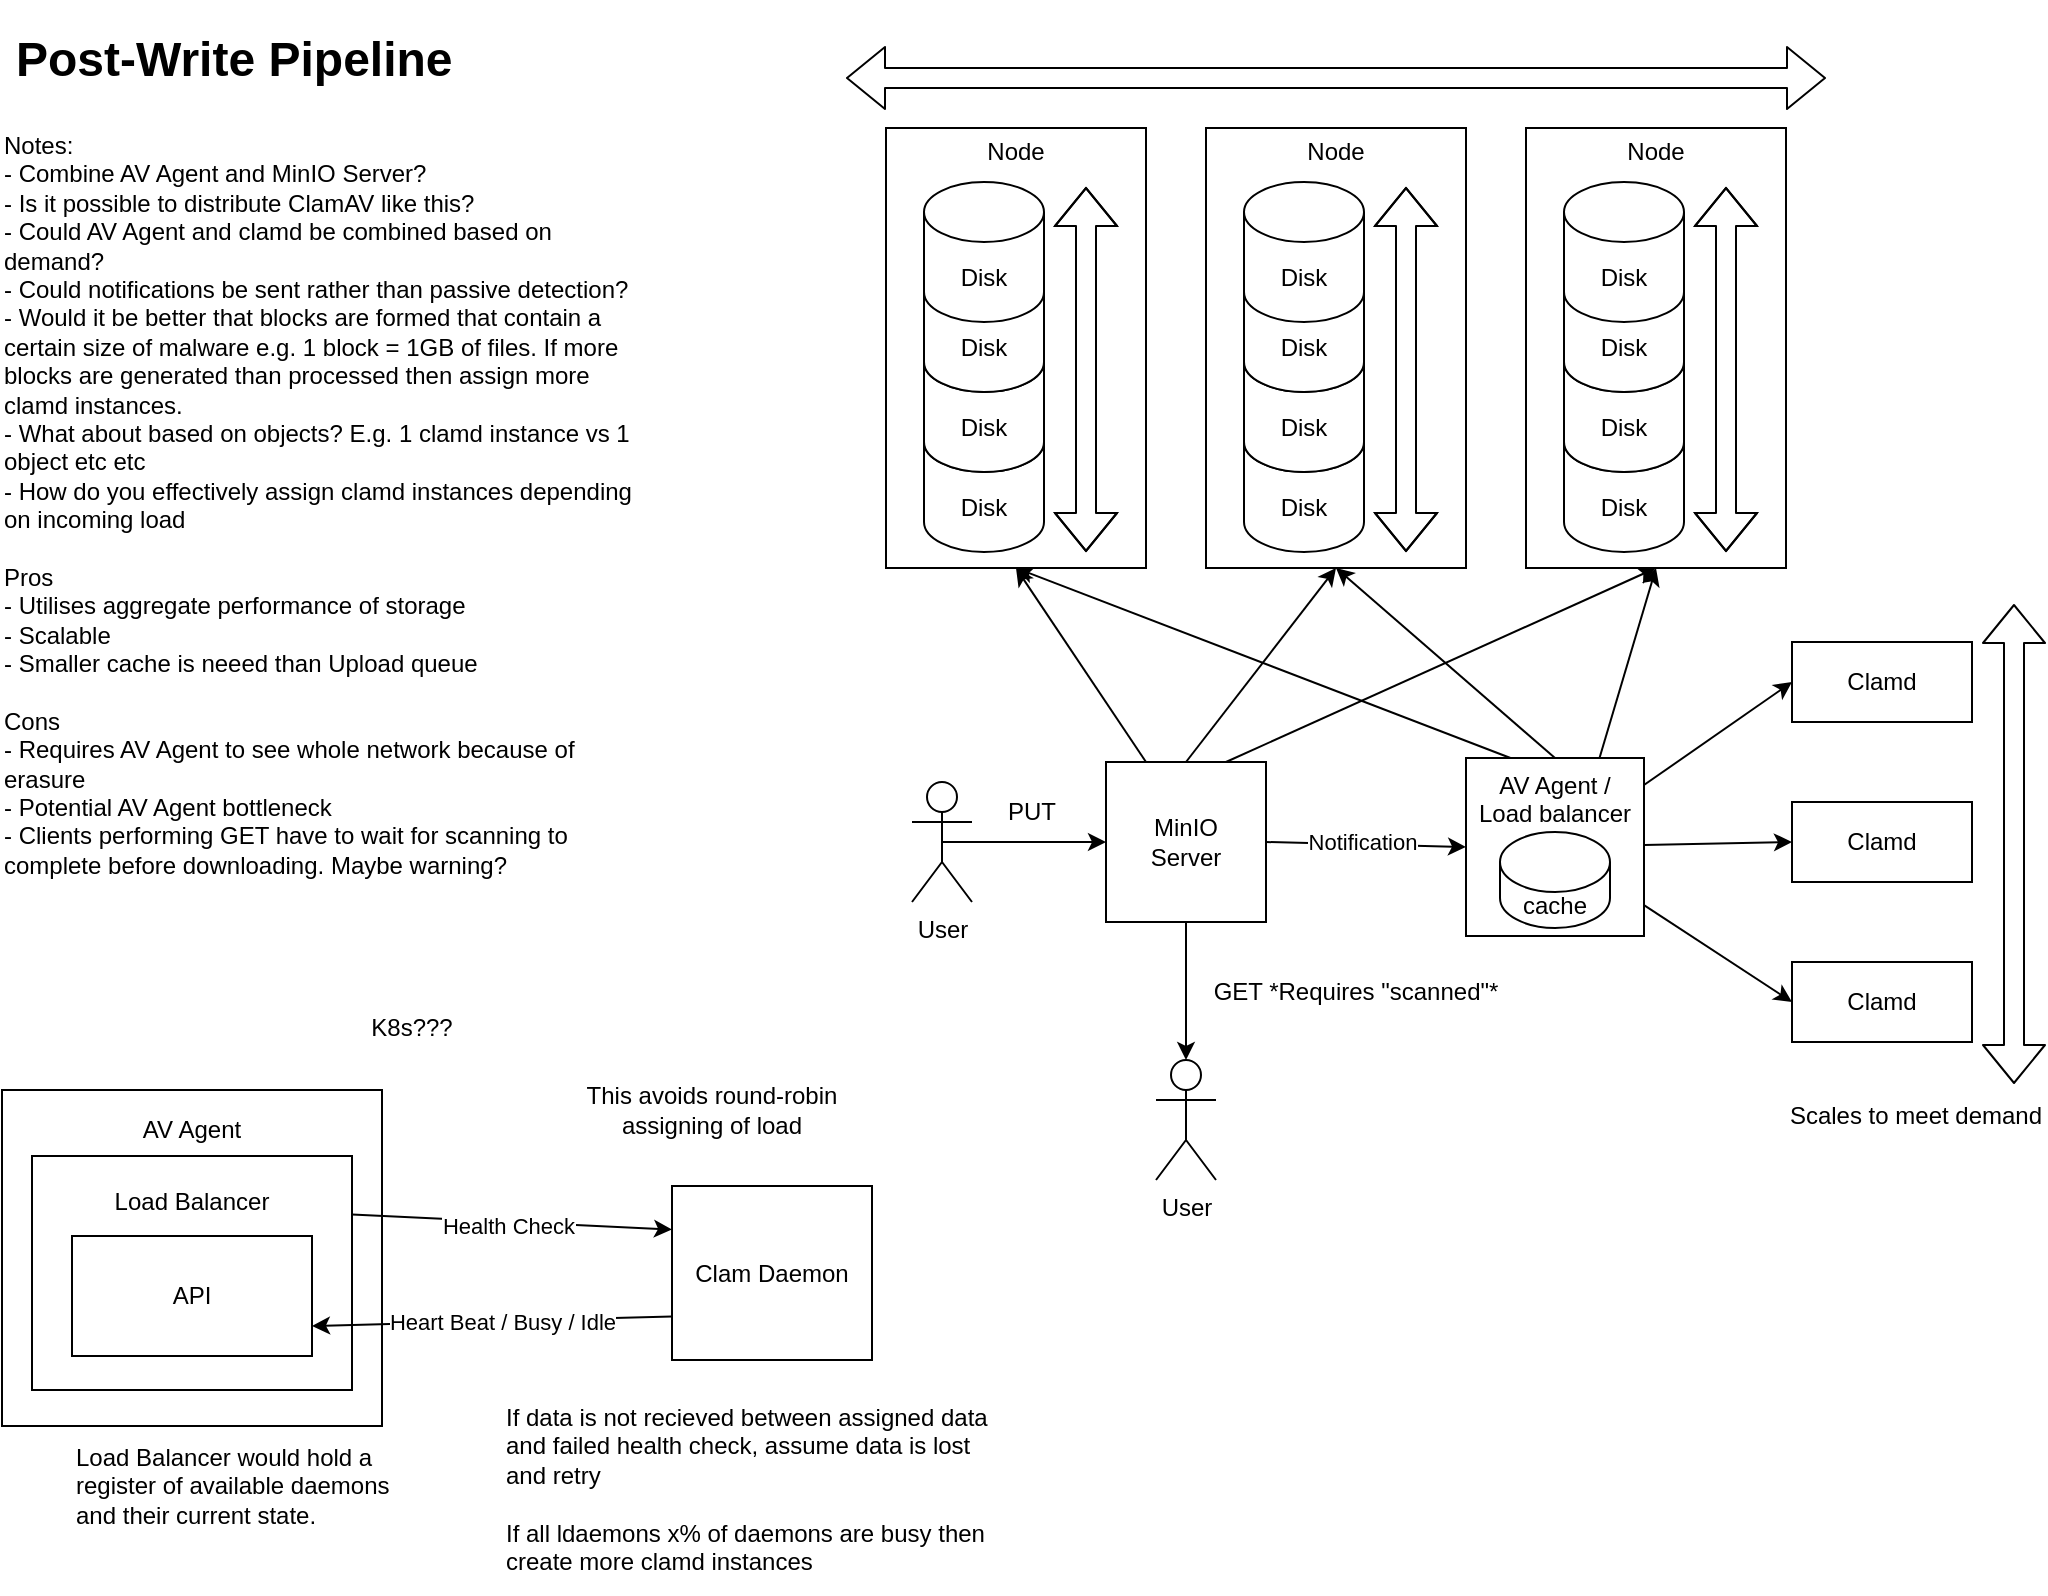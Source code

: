 <mxfile>
    <diagram id="RjvlNJKI8OJhxJ1KyoJ_" name="1. Post-Write">
        <mxGraphModel dx="1570" dy="903" grid="1" gridSize="10" guides="1" tooltips="1" connect="1" arrows="1" fold="1" page="1" pageScale="1" pageWidth="1169" pageHeight="827" math="0" shadow="0">
            <root>
                <mxCell id="0"/>
                <mxCell id="1" parent="0"/>
                <mxCell id="149" value="AV Agent&lt;br&gt;&lt;br&gt;&lt;br&gt;&lt;br&gt;&lt;br&gt;&lt;br&gt;&lt;br&gt;&lt;br&gt;&lt;br&gt;&lt;br&gt;" style="rounded=0;whiteSpace=wrap;html=1;" vertex="1" parent="1">
                    <mxGeometry x="33" y="546" width="190" height="168" as="geometry"/>
                </mxCell>
                <mxCell id="7" style="edgeStyle=none;html=1;entryX=0;entryY=0.5;entryDx=0;entryDy=0;" parent="1" source="2" target="4" edge="1">
                    <mxGeometry relative="1" as="geometry"/>
                </mxCell>
                <mxCell id="8" style="edgeStyle=none;html=1;entryX=0;entryY=0.5;entryDx=0;entryDy=0;" parent="1" source="2" target="5" edge="1">
                    <mxGeometry relative="1" as="geometry"/>
                </mxCell>
                <mxCell id="9" style="edgeStyle=none;html=1;entryX=0;entryY=0.5;entryDx=0;entryDy=0;" parent="1" source="2" target="6" edge="1">
                    <mxGeometry relative="1" as="geometry"/>
                </mxCell>
                <mxCell id="69" style="edgeStyle=none;html=1;exitX=0.5;exitY=0;exitDx=0;exitDy=0;entryX=0.5;entryY=1;entryDx=0;entryDy=0;" parent="1" source="2" target="50" edge="1">
                    <mxGeometry relative="1" as="geometry">
                        <mxPoint x="695" y="282" as="targetPoint"/>
                    </mxGeometry>
                </mxCell>
                <mxCell id="70" style="edgeStyle=none;html=1;exitX=0.25;exitY=0;exitDx=0;exitDy=0;entryX=0.5;entryY=1;entryDx=0;entryDy=0;" parent="1" source="2" target="45" edge="1">
                    <mxGeometry relative="1" as="geometry"/>
                </mxCell>
                <mxCell id="71" style="edgeStyle=none;html=1;exitX=0.75;exitY=0;exitDx=0;exitDy=0;entryX=0.5;entryY=1;entryDx=0;entryDy=0;" parent="1" source="2" target="61" edge="1">
                    <mxGeometry relative="1" as="geometry"/>
                </mxCell>
                <mxCell id="2" value="AV Agent / &lt;br&gt;Load balancer" style="whiteSpace=wrap;html=1;aspect=fixed;verticalAlign=top;" parent="1" vertex="1">
                    <mxGeometry x="765" y="380" width="89" height="89" as="geometry"/>
                </mxCell>
                <mxCell id="4" value="Clamd" style="rounded=0;whiteSpace=wrap;html=1;" parent="1" vertex="1">
                    <mxGeometry x="928" y="322" width="90" height="40" as="geometry"/>
                </mxCell>
                <mxCell id="5" value="Clamd" style="rounded=0;whiteSpace=wrap;html=1;" parent="1" vertex="1">
                    <mxGeometry x="928" y="402" width="90" height="40" as="geometry"/>
                </mxCell>
                <mxCell id="6" value="Clamd" style="rounded=0;whiteSpace=wrap;html=1;" parent="1" vertex="1">
                    <mxGeometry x="928" y="482" width="90" height="40" as="geometry"/>
                </mxCell>
                <mxCell id="10" value="" style="shape=flexArrow;endArrow=classic;startArrow=classic;html=1;" parent="1" edge="1">
                    <mxGeometry width="100" height="100" relative="1" as="geometry">
                        <mxPoint x="1039" y="543" as="sourcePoint"/>
                        <mxPoint x="1039" y="303" as="targetPoint"/>
                    </mxGeometry>
                </mxCell>
                <mxCell id="72" style="edgeStyle=none;html=1;exitX=0.5;exitY=0;exitDx=0;exitDy=0;entryX=0.5;entryY=1;entryDx=0;entryDy=0;" parent="1" source="15" target="50" edge="1">
                    <mxGeometry relative="1" as="geometry"/>
                </mxCell>
                <mxCell id="73" style="edgeStyle=none;html=1;exitX=0.75;exitY=0;exitDx=0;exitDy=0;entryX=0.5;entryY=1;entryDx=0;entryDy=0;" parent="1" source="15" target="61" edge="1">
                    <mxGeometry relative="1" as="geometry"/>
                </mxCell>
                <mxCell id="74" style="edgeStyle=none;html=1;exitX=0.25;exitY=0;exitDx=0;exitDy=0;entryX=0.5;entryY=1;entryDx=0;entryDy=0;" parent="1" source="15" target="45" edge="1">
                    <mxGeometry relative="1" as="geometry"/>
                </mxCell>
                <mxCell id="83" style="edgeStyle=none;html=1;exitX=0.5;exitY=1;exitDx=0;exitDy=0;" parent="1" source="15" edge="1">
                    <mxGeometry relative="1" as="geometry">
                        <mxPoint x="625" y="531" as="targetPoint"/>
                    </mxGeometry>
                </mxCell>
                <mxCell id="HQq63vd95KTNZ5jUhPr6-153" style="edgeStyle=none;html=1;exitX=1;exitY=0.5;exitDx=0;exitDy=0;entryX=0;entryY=0.5;entryDx=0;entryDy=0;" edge="1" parent="1" source="15" target="2">
                    <mxGeometry relative="1" as="geometry">
                        <mxPoint x="760" y="422" as="targetPoint"/>
                    </mxGeometry>
                </mxCell>
                <mxCell id="HQq63vd95KTNZ5jUhPr6-154" value="Notification" style="edgeLabel;html=1;align=center;verticalAlign=middle;resizable=0;points=[];" vertex="1" connectable="0" parent="HQq63vd95KTNZ5jUhPr6-153">
                    <mxGeometry x="-0.037" y="1" relative="1" as="geometry">
                        <mxPoint as="offset"/>
                    </mxGeometry>
                </mxCell>
                <mxCell id="15" value="MinIO&lt;br&gt;Server" style="whiteSpace=wrap;html=1;aspect=fixed;" parent="1" vertex="1">
                    <mxGeometry x="585" y="382" width="80" height="80" as="geometry"/>
                </mxCell>
                <mxCell id="22" style="edgeStyle=none;html=1;entryX=0;entryY=0.5;entryDx=0;entryDy=0;exitX=0.5;exitY=0.5;exitDx=0;exitDy=0;exitPerimeter=0;" parent="1" source="18" target="15" edge="1">
                    <mxGeometry relative="1" as="geometry">
                        <mxPoint x="535" y="422" as="sourcePoint"/>
                    </mxGeometry>
                </mxCell>
                <mxCell id="18" value="User&lt;br&gt;" style="shape=umlActor;verticalLabelPosition=bottom;verticalAlign=top;html=1;outlineConnect=0;" parent="1" vertex="1">
                    <mxGeometry x="488" y="392" width="30" height="60" as="geometry"/>
                </mxCell>
                <mxCell id="48" value="" style="group" parent="1" vertex="1" connectable="0">
                    <mxGeometry x="475" y="62" width="130" height="223" as="geometry"/>
                </mxCell>
                <mxCell id="45" value="" style="rounded=0;whiteSpace=wrap;html=1;" parent="48" vertex="1">
                    <mxGeometry y="3" width="130" height="220" as="geometry"/>
                </mxCell>
                <mxCell id="11" value="Disk" style="shape=cylinder3;whiteSpace=wrap;html=1;boundedLbl=1;backgroundOutline=1;size=15;" parent="48" vertex="1">
                    <mxGeometry x="19" y="145" width="60" height="70" as="geometry"/>
                </mxCell>
                <mxCell id="26" value="Disk" style="shape=cylinder3;whiteSpace=wrap;html=1;boundedLbl=1;backgroundOutline=1;size=15;" parent="48" vertex="1">
                    <mxGeometry x="19" y="105" width="60" height="70" as="geometry"/>
                </mxCell>
                <mxCell id="41" value="Disk" style="shape=cylinder3;whiteSpace=wrap;html=1;boundedLbl=1;backgroundOutline=1;size=15;" parent="48" vertex="1">
                    <mxGeometry x="19" y="65" width="60" height="70" as="geometry"/>
                </mxCell>
                <mxCell id="42" value="" style="shape=flexArrow;endArrow=classic;startArrow=classic;html=1;" parent="48" edge="1">
                    <mxGeometry width="100" height="100" relative="1" as="geometry">
                        <mxPoint x="100" y="215" as="sourcePoint"/>
                        <mxPoint x="100" y="32.5" as="targetPoint"/>
                        <Array as="points">
                            <mxPoint x="100" y="145"/>
                        </Array>
                    </mxGeometry>
                </mxCell>
                <mxCell id="43" value="Disk" style="shape=cylinder3;whiteSpace=wrap;html=1;boundedLbl=1;backgroundOutline=1;size=15;" parent="48" vertex="1">
                    <mxGeometry x="19" y="30" width="60" height="70" as="geometry"/>
                </mxCell>
                <mxCell id="46" value="Node" style="text;html=1;strokeColor=none;fillColor=none;align=center;verticalAlign=middle;whiteSpace=wrap;rounded=0;" parent="48" vertex="1">
                    <mxGeometry x="35" width="60" height="30" as="geometry"/>
                </mxCell>
                <mxCell id="49" value="" style="group" parent="1" vertex="1" connectable="0">
                    <mxGeometry x="635" y="62" width="130" height="223" as="geometry"/>
                </mxCell>
                <mxCell id="50" value="" style="rounded=0;whiteSpace=wrap;html=1;" parent="49" vertex="1">
                    <mxGeometry y="3" width="130" height="220" as="geometry"/>
                </mxCell>
                <mxCell id="51" value="Disk" style="shape=cylinder3;whiteSpace=wrap;html=1;boundedLbl=1;backgroundOutline=1;size=15;" parent="49" vertex="1">
                    <mxGeometry x="19" y="145" width="60" height="70" as="geometry"/>
                </mxCell>
                <mxCell id="52" value="Disk" style="shape=cylinder3;whiteSpace=wrap;html=1;boundedLbl=1;backgroundOutline=1;size=15;" parent="49" vertex="1">
                    <mxGeometry x="19" y="105" width="60" height="70" as="geometry"/>
                </mxCell>
                <mxCell id="53" value="Disk" style="shape=cylinder3;whiteSpace=wrap;html=1;boundedLbl=1;backgroundOutline=1;size=15;" parent="49" vertex="1">
                    <mxGeometry x="19" y="65" width="60" height="70" as="geometry"/>
                </mxCell>
                <mxCell id="54" value="" style="shape=flexArrow;endArrow=classic;startArrow=classic;html=1;" parent="49" edge="1">
                    <mxGeometry width="100" height="100" relative="1" as="geometry">
                        <mxPoint x="100" y="215" as="sourcePoint"/>
                        <mxPoint x="100" y="32.5" as="targetPoint"/>
                        <Array as="points">
                            <mxPoint x="100" y="145"/>
                        </Array>
                    </mxGeometry>
                </mxCell>
                <mxCell id="55" value="Disk" style="shape=cylinder3;whiteSpace=wrap;html=1;boundedLbl=1;backgroundOutline=1;size=15;" parent="49" vertex="1">
                    <mxGeometry x="19" y="30" width="60" height="70" as="geometry"/>
                </mxCell>
                <mxCell id="56" value="Node" style="text;html=1;strokeColor=none;fillColor=none;align=center;verticalAlign=middle;whiteSpace=wrap;rounded=0;" parent="49" vertex="1">
                    <mxGeometry x="35" width="60" height="30" as="geometry"/>
                </mxCell>
                <mxCell id="60" value="" style="group" parent="1" vertex="1" connectable="0">
                    <mxGeometry x="795" y="62" width="130" height="223" as="geometry"/>
                </mxCell>
                <mxCell id="61" value="" style="rounded=0;whiteSpace=wrap;html=1;" parent="60" vertex="1">
                    <mxGeometry y="3" width="130" height="220" as="geometry"/>
                </mxCell>
                <mxCell id="62" value="Disk" style="shape=cylinder3;whiteSpace=wrap;html=1;boundedLbl=1;backgroundOutline=1;size=15;" parent="60" vertex="1">
                    <mxGeometry x="19" y="145" width="60" height="70" as="geometry"/>
                </mxCell>
                <mxCell id="63" value="Disk" style="shape=cylinder3;whiteSpace=wrap;html=1;boundedLbl=1;backgroundOutline=1;size=15;" parent="60" vertex="1">
                    <mxGeometry x="19" y="105" width="60" height="70" as="geometry"/>
                </mxCell>
                <mxCell id="64" value="Disk" style="shape=cylinder3;whiteSpace=wrap;html=1;boundedLbl=1;backgroundOutline=1;size=15;" parent="60" vertex="1">
                    <mxGeometry x="19" y="65" width="60" height="70" as="geometry"/>
                </mxCell>
                <mxCell id="65" value="" style="shape=flexArrow;endArrow=classic;startArrow=classic;html=1;" parent="60" edge="1">
                    <mxGeometry width="100" height="100" relative="1" as="geometry">
                        <mxPoint x="100" y="215" as="sourcePoint"/>
                        <mxPoint x="100" y="32.5" as="targetPoint"/>
                        <Array as="points">
                            <mxPoint x="100" y="145"/>
                        </Array>
                    </mxGeometry>
                </mxCell>
                <mxCell id="66" value="Disk" style="shape=cylinder3;whiteSpace=wrap;html=1;boundedLbl=1;backgroundOutline=1;size=15;" parent="60" vertex="1">
                    <mxGeometry x="19" y="30" width="60" height="70" as="geometry"/>
                </mxCell>
                <mxCell id="67" value="Node" style="text;html=1;strokeColor=none;fillColor=none;align=center;verticalAlign=middle;whiteSpace=wrap;rounded=0;" parent="60" vertex="1">
                    <mxGeometry x="35" width="60" height="30" as="geometry"/>
                </mxCell>
                <mxCell id="76" value="&lt;div style=&quot;text-align: left;&quot;&gt;&lt;span style=&quot;background-color: initial;&quot;&gt;Notes:&lt;/span&gt;&lt;/div&gt;&lt;div style=&quot;text-align: left;&quot;&gt;&lt;span style=&quot;background-color: initial;&quot;&gt;- Combine AV Agent and MinIO Server?&lt;/span&gt;&lt;/div&gt;&lt;div style=&quot;text-align: left;&quot;&gt;&lt;span style=&quot;background-color: initial;&quot;&gt;- Is it possible to distribute ClamAV like this?&lt;/span&gt;&lt;/div&gt;&lt;div style=&quot;text-align: left;&quot;&gt;&lt;span style=&quot;background-color: initial;&quot;&gt;- Could AV Agent and clamd be combined based on demand?&lt;/span&gt;&lt;/div&gt;&lt;div style=&quot;text-align: left;&quot;&gt;&lt;span style=&quot;background-color: initial;&quot;&gt;- Could notifications be sent rather than passive detection?&lt;/span&gt;&lt;/div&gt;&lt;div style=&quot;text-align: left;&quot;&gt;&lt;span style=&quot;background-color: initial;&quot;&gt;- Would it be better that blocks are formed that contain a certain size of malware e.g. 1 block = 1GB of files. If more blocks are generated than processed then assign more clamd instances.&lt;/span&gt;&lt;/div&gt;&lt;div style=&quot;text-align: left;&quot;&gt;&lt;span style=&quot;background-color: initial;&quot;&gt;- What about based on objects? E.g. 1 clamd instance vs 1 object etc etc&lt;/span&gt;&lt;/div&gt;&lt;div style=&quot;text-align: left;&quot;&gt;&lt;span style=&quot;background-color: initial;&quot;&gt;- How do you effectively assign clamd instances depending on incoming load&lt;/span&gt;&lt;/div&gt;&lt;div style=&quot;text-align: left;&quot;&gt;&lt;span style=&quot;background-color: initial;&quot;&gt;&lt;br&gt;&lt;/span&gt;&lt;/div&gt;&lt;div style=&quot;text-align: left;&quot;&gt;&lt;span style=&quot;background-color: initial;&quot;&gt;Pros&lt;/span&gt;&lt;/div&gt;&lt;div style=&quot;text-align: left;&quot;&gt;&lt;span style=&quot;background-color: initial;&quot;&gt;- Utilises aggregate performance of storage&lt;/span&gt;&lt;/div&gt;&lt;div style=&quot;text-align: left;&quot;&gt;&lt;span style=&quot;background-color: initial;&quot;&gt;- Scalable&lt;/span&gt;&lt;/div&gt;&lt;div style=&quot;text-align: left;&quot;&gt;&lt;span style=&quot;background-color: initial;&quot;&gt;- Smaller cache is neeed than Upload queue&amp;nbsp;&lt;/span&gt;&lt;/div&gt;&lt;div style=&quot;text-align: left;&quot;&gt;&lt;span style=&quot;background-color: initial;&quot;&gt;&lt;br&gt;&lt;/span&gt;&lt;/div&gt;&lt;div style=&quot;text-align: left;&quot;&gt;&lt;span style=&quot;background-color: initial;&quot;&gt;Cons&lt;/span&gt;&lt;/div&gt;&lt;div style=&quot;text-align: left;&quot;&gt;&lt;span style=&quot;background-color: initial;&quot;&gt;- Requires AV Agent to see whole network because of erasure&lt;/span&gt;&lt;/div&gt;&lt;div style=&quot;text-align: left;&quot;&gt;&lt;span style=&quot;background-color: initial;&quot;&gt;- Potential AV Agent bottleneck&lt;/span&gt;&lt;/div&gt;&lt;div style=&quot;text-align: left;&quot;&gt;&lt;span style=&quot;background-color: initial;&quot;&gt;- Clients performing GET have to wait for scanning to complete before downloading. Maybe warning?&lt;/span&gt;&lt;/div&gt;&lt;div style=&quot;text-align: left;&quot;&gt;&lt;span style=&quot;background-color: initial;&quot;&gt;&lt;br&gt;&lt;/span&gt;&lt;/div&gt;&lt;div style=&quot;text-align: left;&quot;&gt;&lt;span style=&quot;background-color: initial;&quot;&gt;&lt;br&gt;&lt;/span&gt;&lt;/div&gt;" style="text;html=1;strokeColor=none;fillColor=none;align=center;verticalAlign=top;whiteSpace=wrap;rounded=0;" parent="1" vertex="1">
                    <mxGeometry x="33" y="60" width="327" height="420" as="geometry"/>
                </mxCell>
                <mxCell id="77" value="" style="shape=flexArrow;endArrow=classic;startArrow=classic;html=1;" parent="1" edge="1">
                    <mxGeometry width="100" height="100" relative="1" as="geometry">
                        <mxPoint x="455" y="40" as="sourcePoint"/>
                        <mxPoint x="945" y="40" as="targetPoint"/>
                    </mxGeometry>
                </mxCell>
                <mxCell id="78" value="Scales to meet demand" style="text;html=1;strokeColor=none;fillColor=none;align=center;verticalAlign=middle;whiteSpace=wrap;rounded=0;rotation=0;" parent="1" vertex="1">
                    <mxGeometry x="925" y="544" width="130" height="30" as="geometry"/>
                </mxCell>
                <mxCell id="79" value="PUT" style="text;html=1;strokeColor=none;fillColor=none;align=center;verticalAlign=middle;whiteSpace=wrap;rounded=0;" parent="1" vertex="1">
                    <mxGeometry x="518" y="392" width="60" height="30" as="geometry"/>
                </mxCell>
                <mxCell id="82" value="User" style="shape=umlActor;verticalLabelPosition=bottom;verticalAlign=top;html=1;outlineConnect=0;" parent="1" vertex="1">
                    <mxGeometry x="610" y="531" width="30" height="60" as="geometry"/>
                </mxCell>
                <mxCell id="84" value="GET *Requires &quot;scanned&quot;*" style="text;html=1;strokeColor=none;fillColor=none;align=center;verticalAlign=middle;whiteSpace=wrap;rounded=0;" parent="1" vertex="1">
                    <mxGeometry x="625" y="482" width="170" height="30" as="geometry"/>
                </mxCell>
                <mxCell id="137" value="Load Balancer&lt;br&gt;&lt;br&gt;&lt;br&gt;&lt;br&gt;&lt;br&gt;&lt;br&gt;" style="rounded=0;whiteSpace=wrap;html=1;" vertex="1" parent="1">
                    <mxGeometry x="48" y="579" width="160" height="117" as="geometry"/>
                </mxCell>
                <mxCell id="141" style="edgeStyle=none;html=1;exitX=0;exitY=0.75;exitDx=0;exitDy=0;entryX=1;entryY=0.75;entryDx=0;entryDy=0;" edge="1" parent="1" source="135" target="138">
                    <mxGeometry relative="1" as="geometry"/>
                </mxCell>
                <mxCell id="144" value="Heart Beat / Busy / Idle" style="edgeLabel;html=1;align=center;verticalAlign=middle;resizable=0;points=[];" vertex="1" connectable="0" parent="141">
                    <mxGeometry x="-0.054" relative="1" as="geometry">
                        <mxPoint as="offset"/>
                    </mxGeometry>
                </mxCell>
                <mxCell id="135" value="Clam Daemon" style="rounded=0;whiteSpace=wrap;html=1;" vertex="1" parent="1">
                    <mxGeometry x="368" y="594" width="100" height="87" as="geometry"/>
                </mxCell>
                <mxCell id="140" style="edgeStyle=none;html=1;exitX=1;exitY=0.25;exitDx=0;exitDy=0;entryX=0;entryY=0.25;entryDx=0;entryDy=0;" edge="1" parent="1" source="137" target="135">
                    <mxGeometry relative="1" as="geometry"/>
                </mxCell>
                <mxCell id="147" value="Health Check" style="edgeLabel;html=1;align=center;verticalAlign=middle;resizable=0;points=[];" vertex="1" connectable="0" parent="140">
                    <mxGeometry x="-0.034" y="-2" relative="1" as="geometry">
                        <mxPoint as="offset"/>
                    </mxGeometry>
                </mxCell>
                <mxCell id="138" value="API" style="rounded=0;whiteSpace=wrap;html=1;" vertex="1" parent="1">
                    <mxGeometry x="68" y="619" width="120" height="60" as="geometry"/>
                </mxCell>
                <mxCell id="146" value="Load Balancer would hold a register of available daemons and their current state.&amp;nbsp;" style="text;html=1;strokeColor=none;fillColor=none;align=left;verticalAlign=top;whiteSpace=wrap;rounded=0;" vertex="1" parent="1">
                    <mxGeometry x="67.5" y="716" width="180" height="50" as="geometry"/>
                </mxCell>
                <mxCell id="148" value="If data is not recieved between assigned data and failed health check, assume data is lost and retry&lt;br&gt;&lt;br&gt;If all ldaemons x% of daemons are busy then create more clamd instances" style="text;html=1;strokeColor=none;fillColor=none;align=left;verticalAlign=top;whiteSpace=wrap;rounded=0;" vertex="1" parent="1">
                    <mxGeometry x="283" y="696" width="250" height="102" as="geometry"/>
                </mxCell>
                <mxCell id="150" value="This avoids round-robin assigning of load" style="text;html=1;strokeColor=none;fillColor=none;align=center;verticalAlign=middle;whiteSpace=wrap;rounded=0;" vertex="1" parent="1">
                    <mxGeometry x="318" y="536" width="140" height="40" as="geometry"/>
                </mxCell>
                <mxCell id="153" value="K8s???" style="text;html=1;strokeColor=none;fillColor=none;align=center;verticalAlign=middle;whiteSpace=wrap;rounded=0;" vertex="1" parent="1">
                    <mxGeometry x="208" y="500" width="60" height="30" as="geometry"/>
                </mxCell>
                <mxCell id="zF9hOvvKRrKDibtB3fqk-153" value="&lt;h1&gt;Post-Write Pipeline&lt;/h1&gt;" style="text;html=1;strokeColor=none;fillColor=none;spacing=5;spacingTop=-20;whiteSpace=wrap;overflow=hidden;rounded=0;" vertex="1" parent="1">
                    <mxGeometry x="35" y="11" width="258" height="120" as="geometry"/>
                </mxCell>
                <mxCell id="u43JIt5YKTVEXxMAKbB2-153" value="cache" style="shape=cylinder3;whiteSpace=wrap;html=1;boundedLbl=1;backgroundOutline=1;size=15;" vertex="1" parent="1">
                    <mxGeometry x="782" y="417" width="55" height="48" as="geometry"/>
                </mxCell>
            </root>
        </mxGraphModel>
    </diagram>
    <diagram id="M8Xl1XaoNKDy96b0d_8x" name="2. Upload Queue">
        <mxGraphModel dx="1401" dy="806" grid="1" gridSize="10" guides="1" tooltips="1" connect="1" arrows="1" fold="1" page="1" pageScale="1" pageWidth="1169" pageHeight="827" math="0" shadow="0">
            <root>
                <mxCell id="0"/>
                <mxCell id="1" parent="0"/>
                <mxCell id="RE1MahlRlippkIhszyTc-12" style="edgeStyle=none;html=1;exitX=0.5;exitY=0;exitDx=0;exitDy=0;entryX=0.5;entryY=1;entryDx=0;entryDy=0;" edge="1" source="RE1MahlRlippkIhszyTc-16" target="RE1MahlRlippkIhszyTc-28" parent="1">
                    <mxGeometry relative="1" as="geometry"/>
                </mxCell>
                <mxCell id="RE1MahlRlippkIhszyTc-13" style="edgeStyle=none;html=1;exitX=0.75;exitY=0;exitDx=0;exitDy=0;entryX=0.5;entryY=1;entryDx=0;entryDy=0;" edge="1" source="RE1MahlRlippkIhszyTc-16" target="RE1MahlRlippkIhszyTc-36" parent="1">
                    <mxGeometry relative="1" as="geometry"/>
                </mxCell>
                <mxCell id="RE1MahlRlippkIhszyTc-14" style="edgeStyle=none;html=1;exitX=0.25;exitY=0;exitDx=0;exitDy=0;entryX=0.5;entryY=1;entryDx=0;entryDy=0;" edge="1" source="RE1MahlRlippkIhszyTc-16" target="RE1MahlRlippkIhszyTc-20" parent="1">
                    <mxGeometry relative="1" as="geometry"/>
                </mxCell>
                <mxCell id="G2NjYYgaOKHh2VoVqKvF-28" style="edgeStyle=none;html=1;exitX=1;exitY=0.5;exitDx=0;exitDy=0;" edge="1" parent="1" source="RE1MahlRlippkIhszyTc-16" target="G2NjYYgaOKHh2VoVqKvF-27">
                    <mxGeometry relative="1" as="geometry"/>
                </mxCell>
                <mxCell id="G2NjYYgaOKHh2VoVqKvF-29" value="GET" style="edgeLabel;html=1;align=center;verticalAlign=middle;resizable=0;points=[];" vertex="1" connectable="0" parent="G2NjYYgaOKHh2VoVqKvF-28">
                    <mxGeometry x="-0.006" relative="1" as="geometry">
                        <mxPoint as="offset"/>
                    </mxGeometry>
                </mxCell>
                <mxCell id="RE1MahlRlippkIhszyTc-16" value="MinIO&lt;br&gt;Server" style="whiteSpace=wrap;html=1;aspect=fixed;" vertex="1" parent="1">
                    <mxGeometry x="605" y="452" width="80" height="80" as="geometry"/>
                </mxCell>
                <mxCell id="RE1MahlRlippkIhszyTc-19" value="" style="group" vertex="1" connectable="0" parent="1">
                    <mxGeometry x="420" y="142" width="130" height="223" as="geometry"/>
                </mxCell>
                <mxCell id="RE1MahlRlippkIhszyTc-20" value="" style="rounded=0;whiteSpace=wrap;html=1;" vertex="1" parent="RE1MahlRlippkIhszyTc-19">
                    <mxGeometry y="3" width="130" height="220" as="geometry"/>
                </mxCell>
                <mxCell id="RE1MahlRlippkIhszyTc-21" value="Disk" style="shape=cylinder3;whiteSpace=wrap;html=1;boundedLbl=1;backgroundOutline=1;size=15;" vertex="1" parent="RE1MahlRlippkIhszyTc-19">
                    <mxGeometry x="19" y="145" width="60" height="70" as="geometry"/>
                </mxCell>
                <mxCell id="RE1MahlRlippkIhszyTc-22" value="Disk" style="shape=cylinder3;whiteSpace=wrap;html=1;boundedLbl=1;backgroundOutline=1;size=15;" vertex="1" parent="RE1MahlRlippkIhszyTc-19">
                    <mxGeometry x="19" y="105" width="60" height="70" as="geometry"/>
                </mxCell>
                <mxCell id="RE1MahlRlippkIhszyTc-23" value="Disk" style="shape=cylinder3;whiteSpace=wrap;html=1;boundedLbl=1;backgroundOutline=1;size=15;" vertex="1" parent="RE1MahlRlippkIhszyTc-19">
                    <mxGeometry x="19" y="65" width="60" height="70" as="geometry"/>
                </mxCell>
                <mxCell id="RE1MahlRlippkIhszyTc-24" value="" style="shape=flexArrow;endArrow=classic;startArrow=classic;html=1;" edge="1" parent="RE1MahlRlippkIhszyTc-19">
                    <mxGeometry width="100" height="100" relative="1" as="geometry">
                        <mxPoint x="100" y="215" as="sourcePoint"/>
                        <mxPoint x="100" y="32.5" as="targetPoint"/>
                        <Array as="points">
                            <mxPoint x="100" y="145"/>
                        </Array>
                    </mxGeometry>
                </mxCell>
                <mxCell id="RE1MahlRlippkIhszyTc-25" value="Disk" style="shape=cylinder3;whiteSpace=wrap;html=1;boundedLbl=1;backgroundOutline=1;size=15;" vertex="1" parent="RE1MahlRlippkIhszyTc-19">
                    <mxGeometry x="19" y="30" width="60" height="70" as="geometry"/>
                </mxCell>
                <mxCell id="RE1MahlRlippkIhszyTc-26" value="Node" style="text;html=1;strokeColor=none;fillColor=none;align=center;verticalAlign=middle;whiteSpace=wrap;rounded=0;" vertex="1" parent="RE1MahlRlippkIhszyTc-19">
                    <mxGeometry x="35" width="60" height="30" as="geometry"/>
                </mxCell>
                <mxCell id="RE1MahlRlippkIhszyTc-27" value="" style="group" vertex="1" connectable="0" parent="1">
                    <mxGeometry x="580" y="142" width="130" height="223" as="geometry"/>
                </mxCell>
                <mxCell id="RE1MahlRlippkIhszyTc-28" value="" style="rounded=0;whiteSpace=wrap;html=1;" vertex="1" parent="RE1MahlRlippkIhszyTc-27">
                    <mxGeometry y="3" width="130" height="220" as="geometry"/>
                </mxCell>
                <mxCell id="RE1MahlRlippkIhszyTc-29" value="Disk" style="shape=cylinder3;whiteSpace=wrap;html=1;boundedLbl=1;backgroundOutline=1;size=15;" vertex="1" parent="RE1MahlRlippkIhszyTc-27">
                    <mxGeometry x="19" y="145" width="60" height="70" as="geometry"/>
                </mxCell>
                <mxCell id="RE1MahlRlippkIhszyTc-30" value="Disk" style="shape=cylinder3;whiteSpace=wrap;html=1;boundedLbl=1;backgroundOutline=1;size=15;" vertex="1" parent="RE1MahlRlippkIhszyTc-27">
                    <mxGeometry x="19" y="105" width="60" height="70" as="geometry"/>
                </mxCell>
                <mxCell id="RE1MahlRlippkIhszyTc-31" value="Disk" style="shape=cylinder3;whiteSpace=wrap;html=1;boundedLbl=1;backgroundOutline=1;size=15;" vertex="1" parent="RE1MahlRlippkIhszyTc-27">
                    <mxGeometry x="19" y="65" width="60" height="70" as="geometry"/>
                </mxCell>
                <mxCell id="RE1MahlRlippkIhszyTc-32" value="" style="shape=flexArrow;endArrow=classic;startArrow=classic;html=1;" edge="1" parent="RE1MahlRlippkIhszyTc-27">
                    <mxGeometry width="100" height="100" relative="1" as="geometry">
                        <mxPoint x="100" y="215" as="sourcePoint"/>
                        <mxPoint x="100" y="32.5" as="targetPoint"/>
                        <Array as="points">
                            <mxPoint x="100" y="145"/>
                        </Array>
                    </mxGeometry>
                </mxCell>
                <mxCell id="RE1MahlRlippkIhszyTc-33" value="Disk" style="shape=cylinder3;whiteSpace=wrap;html=1;boundedLbl=1;backgroundOutline=1;size=15;" vertex="1" parent="RE1MahlRlippkIhszyTc-27">
                    <mxGeometry x="19" y="30" width="60" height="70" as="geometry"/>
                </mxCell>
                <mxCell id="RE1MahlRlippkIhszyTc-34" value="Node" style="text;html=1;strokeColor=none;fillColor=none;align=center;verticalAlign=middle;whiteSpace=wrap;rounded=0;" vertex="1" parent="RE1MahlRlippkIhszyTc-27">
                    <mxGeometry x="35" width="60" height="30" as="geometry"/>
                </mxCell>
                <mxCell id="RE1MahlRlippkIhszyTc-35" value="" style="group" vertex="1" connectable="0" parent="1">
                    <mxGeometry x="740" y="142" width="130" height="223" as="geometry"/>
                </mxCell>
                <mxCell id="RE1MahlRlippkIhszyTc-36" value="" style="rounded=0;whiteSpace=wrap;html=1;" vertex="1" parent="RE1MahlRlippkIhszyTc-35">
                    <mxGeometry y="3" width="130" height="220" as="geometry"/>
                </mxCell>
                <mxCell id="RE1MahlRlippkIhszyTc-37" value="Disk" style="shape=cylinder3;whiteSpace=wrap;html=1;boundedLbl=1;backgroundOutline=1;size=15;" vertex="1" parent="RE1MahlRlippkIhszyTc-35">
                    <mxGeometry x="19" y="145" width="60" height="70" as="geometry"/>
                </mxCell>
                <mxCell id="RE1MahlRlippkIhszyTc-38" value="Disk" style="shape=cylinder3;whiteSpace=wrap;html=1;boundedLbl=1;backgroundOutline=1;size=15;" vertex="1" parent="RE1MahlRlippkIhszyTc-35">
                    <mxGeometry x="19" y="105" width="60" height="70" as="geometry"/>
                </mxCell>
                <mxCell id="RE1MahlRlippkIhszyTc-39" value="Disk" style="shape=cylinder3;whiteSpace=wrap;html=1;boundedLbl=1;backgroundOutline=1;size=15;" vertex="1" parent="RE1MahlRlippkIhszyTc-35">
                    <mxGeometry x="19" y="65" width="60" height="70" as="geometry"/>
                </mxCell>
                <mxCell id="RE1MahlRlippkIhszyTc-40" value="" style="shape=flexArrow;endArrow=classic;startArrow=classic;html=1;" edge="1" parent="RE1MahlRlippkIhszyTc-35">
                    <mxGeometry width="100" height="100" relative="1" as="geometry">
                        <mxPoint x="100" y="215" as="sourcePoint"/>
                        <mxPoint x="100" y="32.5" as="targetPoint"/>
                        <Array as="points">
                            <mxPoint x="100" y="145"/>
                        </Array>
                    </mxGeometry>
                </mxCell>
                <mxCell id="RE1MahlRlippkIhszyTc-41" value="Disk" style="shape=cylinder3;whiteSpace=wrap;html=1;boundedLbl=1;backgroundOutline=1;size=15;" vertex="1" parent="RE1MahlRlippkIhszyTc-35">
                    <mxGeometry x="19" y="30" width="60" height="70" as="geometry"/>
                </mxCell>
                <mxCell id="RE1MahlRlippkIhszyTc-42" value="Node" style="text;html=1;strokeColor=none;fillColor=none;align=center;verticalAlign=middle;whiteSpace=wrap;rounded=0;" vertex="1" parent="RE1MahlRlippkIhszyTc-35">
                    <mxGeometry x="35" width="60" height="30" as="geometry"/>
                </mxCell>
                <mxCell id="RE1MahlRlippkIhszyTc-43" value="" style="shape=flexArrow;endArrow=classic;startArrow=classic;html=1;" edge="1" parent="1">
                    <mxGeometry width="100" height="100" relative="1" as="geometry">
                        <mxPoint x="400" y="120" as="sourcePoint"/>
                        <mxPoint x="890" y="120" as="targetPoint"/>
                    </mxGeometry>
                </mxCell>
                <mxCell id="GwtMCqNibiT7aOcGOdMe-1" value="&lt;h1&gt;Upload Queue Pipeline&lt;/h1&gt;" style="text;html=1;strokeColor=none;fillColor=none;spacing=5;spacingTop=-20;whiteSpace=wrap;overflow=hidden;rounded=0;" vertex="1" parent="1">
                    <mxGeometry x="23" y="20" width="300" height="40" as="geometry"/>
                </mxCell>
                <mxCell id="G2NjYYgaOKHh2VoVqKvF-4" style="edgeStyle=none;html=1;entryX=0;entryY=0.5;entryDx=0;entryDy=0;" edge="1" parent="1" source="G2NjYYgaOKHh2VoVqKvF-1" target="RE1MahlRlippkIhszyTc-16">
                    <mxGeometry relative="1" as="geometry">
                        <mxPoint x="559" y="492" as="targetPoint"/>
                    </mxGeometry>
                </mxCell>
                <mxCell id="G2NjYYgaOKHh2VoVqKvF-16" value="Clean" style="edgeLabel;html=1;align=center;verticalAlign=middle;resizable=0;points=[];" vertex="1" connectable="0" parent="G2NjYYgaOKHh2VoVqKvF-4">
                    <mxGeometry x="0.315" y="-1" relative="1" as="geometry">
                        <mxPoint x="-17" y="9" as="offset"/>
                    </mxGeometry>
                </mxCell>
                <mxCell id="G2NjYYgaOKHh2VoVqKvF-7" value="Quarantine" style="shape=cylinder3;whiteSpace=wrap;html=1;boundedLbl=1;backgroundOutline=1;size=15;" vertex="1" parent="1">
                    <mxGeometry x="607.5" y="550" width="75" height="90" as="geometry"/>
                </mxCell>
                <mxCell id="G2NjYYgaOKHh2VoVqKvF-9" value="" style="group" vertex="1" connectable="0" parent="1">
                    <mxGeometry x="426" y="492" width="66" height="92" as="geometry"/>
                </mxCell>
                <mxCell id="G2NjYYgaOKHh2VoVqKvF-1" value="AV" style="rounded=0;whiteSpace=wrap;html=1;verticalAlign=top;" vertex="1" parent="G2NjYYgaOKHh2VoVqKvF-9">
                    <mxGeometry width="66" height="92" as="geometry"/>
                </mxCell>
                <mxCell id="G2NjYYgaOKHh2VoVqKvF-6" value="cache" style="shape=cylinder3;whiteSpace=wrap;html=1;boundedLbl=1;backgroundOutline=1;size=15;" vertex="1" parent="G2NjYYgaOKHh2VoVqKvF-9">
                    <mxGeometry x="8.5" y="30" width="49" height="51.17" as="geometry"/>
                </mxCell>
                <mxCell id="G2NjYYgaOKHh2VoVqKvF-13" style="edgeStyle=none;html=1;entryX=0;entryY=0.5;entryDx=0;entryDy=0;" edge="1" parent="1" source="G2NjYYgaOKHh2VoVqKvF-12" target="G2NjYYgaOKHh2VoVqKvF-1">
                    <mxGeometry relative="1" as="geometry"/>
                </mxCell>
                <mxCell id="G2NjYYgaOKHh2VoVqKvF-14" value="PUT" style="edgeLabel;html=1;align=center;verticalAlign=middle;resizable=0;points=[];" vertex="1" connectable="0" parent="G2NjYYgaOKHh2VoVqKvF-13">
                    <mxGeometry x="-0.18" y="1" relative="1" as="geometry">
                        <mxPoint x="5" y="1" as="offset"/>
                    </mxGeometry>
                </mxCell>
                <mxCell id="G2NjYYgaOKHh2VoVqKvF-12" value="User" style="shape=umlActor;verticalLabelPosition=bottom;verticalAlign=top;html=1;outlineConnect=0;" vertex="1" parent="1">
                    <mxGeometry x="310" y="508" width="30" height="60" as="geometry"/>
                </mxCell>
                <mxCell id="G2NjYYgaOKHh2VoVqKvF-17" value="Clamd" style="rounded=0;whiteSpace=wrap;html=1;" vertex="1" parent="1">
                    <mxGeometry x="424" y="650" width="70" height="30" as="geometry"/>
                </mxCell>
                <mxCell id="G2NjYYgaOKHh2VoVqKvF-18" value="Malware" style="edgeStyle=none;html=1;exitX=1;exitY=0.75;exitDx=0;exitDy=0;entryX=0;entryY=0.5;entryDx=0;entryDy=0;entryPerimeter=0;" edge="1" parent="1" source="G2NjYYgaOKHh2VoVqKvF-1" target="G2NjYYgaOKHh2VoVqKvF-7">
                    <mxGeometry relative="1" as="geometry"/>
                </mxCell>
                <mxCell id="G2NjYYgaOKHh2VoVqKvF-19" value="Clamd" style="rounded=0;whiteSpace=wrap;html=1;" vertex="1" parent="1">
                    <mxGeometry x="510" y="650" width="70" height="30" as="geometry"/>
                </mxCell>
                <mxCell id="G2NjYYgaOKHh2VoVqKvF-20" value="Clamd" style="rounded=0;whiteSpace=wrap;html=1;" vertex="1" parent="1">
                    <mxGeometry x="340" y="650" width="70" height="30" as="geometry"/>
                </mxCell>
                <mxCell id="G2NjYYgaOKHh2VoVqKvF-21" style="edgeStyle=none;html=1;exitX=0.25;exitY=1;exitDx=0;exitDy=0;entryX=0.5;entryY=0;entryDx=0;entryDy=0;" edge="1" parent="1" source="G2NjYYgaOKHh2VoVqKvF-1" target="G2NjYYgaOKHh2VoVqKvF-20">
                    <mxGeometry relative="1" as="geometry"/>
                </mxCell>
                <mxCell id="G2NjYYgaOKHh2VoVqKvF-22" style="edgeStyle=none;html=1;exitX=0.5;exitY=1;exitDx=0;exitDy=0;entryX=0.5;entryY=0;entryDx=0;entryDy=0;" edge="1" parent="1" source="G2NjYYgaOKHh2VoVqKvF-1" target="G2NjYYgaOKHh2VoVqKvF-17">
                    <mxGeometry relative="1" as="geometry"/>
                </mxCell>
                <mxCell id="G2NjYYgaOKHh2VoVqKvF-23" style="edgeStyle=none;html=1;exitX=0.75;exitY=1;exitDx=0;exitDy=0;entryX=0.5;entryY=0;entryDx=0;entryDy=0;" edge="1" parent="1" source="G2NjYYgaOKHh2VoVqKvF-1" target="G2NjYYgaOKHh2VoVqKvF-19">
                    <mxGeometry relative="1" as="geometry"/>
                </mxCell>
                <mxCell id="G2NjYYgaOKHh2VoVqKvF-24" value="" style="shape=flexArrow;endArrow=classic;startArrow=classic;html=1;" edge="1" parent="1">
                    <mxGeometry width="100" height="100" relative="1" as="geometry">
                        <mxPoint x="320" y="710" as="sourcePoint"/>
                        <mxPoint x="600" y="710" as="targetPoint"/>
                    </mxGeometry>
                </mxCell>
                <mxCell id="G2NjYYgaOKHh2VoVqKvF-25" value="Forms an upload queue before writing to MinIO&lt;br&gt;&lt;br&gt;&lt;br&gt;Pros&lt;br&gt;- All malware is intercepted BEFORE entering the storage nodes&lt;br&gt;- MinIO does not PUT any malicious files&lt;br&gt;- Users cannot GET malicious files&lt;br&gt;- System is independant of MinIO processes&lt;br&gt;&lt;br&gt;Cons&lt;br&gt;- Temporary storage is needed to hold incoming files which is a limiting factor for upload size. Could try streaming?&lt;br&gt;- Clam Daemons must keep up with incoming PUTs otherwise system performance will be throttled&lt;br&gt;- Sequential pipeline means no aggregate performance from MinIO&lt;br&gt;- Potential to drop incoming data if cache is full" style="text;html=1;strokeColor=none;fillColor=none;align=left;verticalAlign=top;whiteSpace=wrap;rounded=0;" vertex="1" parent="1">
                    <mxGeometry x="30" y="83" width="320" height="369" as="geometry"/>
                </mxCell>
                <mxCell id="G2NjYYgaOKHh2VoVqKvF-27" value="User" style="shape=umlActor;verticalLabelPosition=bottom;verticalAlign=top;html=1;outlineConnect=0;" vertex="1" parent="1">
                    <mxGeometry x="774" y="462" width="30" height="60" as="geometry"/>
                </mxCell>
            </root>
        </mxGraphModel>
    </diagram>
    <diagram name="3. Write Intercept" id="g_Bx438YZtyjtlplMaOr">
        <mxGraphModel dx="1401" dy="806" grid="1" gridSize="10" guides="1" tooltips="1" connect="1" arrows="1" fold="1" page="1" pageScale="1" pageWidth="1169" pageHeight="827" math="0" shadow="0">
            <root>
                <mxCell id="u-eEXP1OFtaHEh5S5UEF-0"/>
                <mxCell id="u-eEXP1OFtaHEh5S5UEF-1" parent="u-eEXP1OFtaHEh5S5UEF-0"/>
                <mxCell id="u-eEXP1OFtaHEh5S5UEF-20" value="" style="group" vertex="1" connectable="0" parent="u-eEXP1OFtaHEh5S5UEF-1">
                    <mxGeometry x="390" y="102" width="130" height="223" as="geometry"/>
                </mxCell>
                <mxCell id="u-eEXP1OFtaHEh5S5UEF-21" value="" style="rounded=0;whiteSpace=wrap;html=1;" vertex="1" parent="u-eEXP1OFtaHEh5S5UEF-20">
                    <mxGeometry y="3" width="130" height="220" as="geometry"/>
                </mxCell>
                <mxCell id="u-eEXP1OFtaHEh5S5UEF-22" value="Disk" style="shape=cylinder3;whiteSpace=wrap;html=1;boundedLbl=1;backgroundOutline=1;size=15;" vertex="1" parent="u-eEXP1OFtaHEh5S5UEF-20">
                    <mxGeometry x="19" y="145" width="60" height="70" as="geometry"/>
                </mxCell>
                <mxCell id="u-eEXP1OFtaHEh5S5UEF-23" value="Disk" style="shape=cylinder3;whiteSpace=wrap;html=1;boundedLbl=1;backgroundOutline=1;size=15;" vertex="1" parent="u-eEXP1OFtaHEh5S5UEF-20">
                    <mxGeometry x="19" y="105" width="60" height="70" as="geometry"/>
                </mxCell>
                <mxCell id="u-eEXP1OFtaHEh5S5UEF-24" value="Disk" style="shape=cylinder3;whiteSpace=wrap;html=1;boundedLbl=1;backgroundOutline=1;size=15;" vertex="1" parent="u-eEXP1OFtaHEh5S5UEF-20">
                    <mxGeometry x="19" y="65" width="60" height="70" as="geometry"/>
                </mxCell>
                <mxCell id="u-eEXP1OFtaHEh5S5UEF-25" value="" style="shape=flexArrow;endArrow=classic;startArrow=classic;html=1;" edge="1" parent="u-eEXP1OFtaHEh5S5UEF-20">
                    <mxGeometry width="100" height="100" relative="1" as="geometry">
                        <mxPoint x="100" y="215" as="sourcePoint"/>
                        <mxPoint x="100" y="32.5" as="targetPoint"/>
                        <Array as="points">
                            <mxPoint x="100" y="145"/>
                        </Array>
                    </mxGeometry>
                </mxCell>
                <mxCell id="u-eEXP1OFtaHEh5S5UEF-26" value="Disk" style="shape=cylinder3;whiteSpace=wrap;html=1;boundedLbl=1;backgroundOutline=1;size=15;" vertex="1" parent="u-eEXP1OFtaHEh5S5UEF-20">
                    <mxGeometry x="19" y="30" width="60" height="70" as="geometry"/>
                </mxCell>
                <mxCell id="u-eEXP1OFtaHEh5S5UEF-27" value="Node" style="text;html=1;strokeColor=none;fillColor=none;align=center;verticalAlign=middle;whiteSpace=wrap;rounded=0;" vertex="1" parent="u-eEXP1OFtaHEh5S5UEF-20">
                    <mxGeometry x="35" width="60" height="30" as="geometry"/>
                </mxCell>
                <mxCell id="u-eEXP1OFtaHEh5S5UEF-28" value="" style="group" vertex="1" connectable="0" parent="u-eEXP1OFtaHEh5S5UEF-1">
                    <mxGeometry x="550" y="102" width="130" height="223" as="geometry"/>
                </mxCell>
                <mxCell id="u-eEXP1OFtaHEh5S5UEF-29" value="" style="rounded=0;whiteSpace=wrap;html=1;" vertex="1" parent="u-eEXP1OFtaHEh5S5UEF-28">
                    <mxGeometry y="3" width="130" height="220" as="geometry"/>
                </mxCell>
                <mxCell id="u-eEXP1OFtaHEh5S5UEF-30" value="Disk" style="shape=cylinder3;whiteSpace=wrap;html=1;boundedLbl=1;backgroundOutline=1;size=15;" vertex="1" parent="u-eEXP1OFtaHEh5S5UEF-28">
                    <mxGeometry x="19" y="145" width="60" height="70" as="geometry"/>
                </mxCell>
                <mxCell id="u-eEXP1OFtaHEh5S5UEF-31" value="Disk" style="shape=cylinder3;whiteSpace=wrap;html=1;boundedLbl=1;backgroundOutline=1;size=15;" vertex="1" parent="u-eEXP1OFtaHEh5S5UEF-28">
                    <mxGeometry x="19" y="105" width="60" height="70" as="geometry"/>
                </mxCell>
                <mxCell id="u-eEXP1OFtaHEh5S5UEF-32" value="Disk" style="shape=cylinder3;whiteSpace=wrap;html=1;boundedLbl=1;backgroundOutline=1;size=15;" vertex="1" parent="u-eEXP1OFtaHEh5S5UEF-28">
                    <mxGeometry x="19" y="65" width="60" height="70" as="geometry"/>
                </mxCell>
                <mxCell id="u-eEXP1OFtaHEh5S5UEF-33" value="" style="shape=flexArrow;endArrow=classic;startArrow=classic;html=1;" edge="1" parent="u-eEXP1OFtaHEh5S5UEF-28">
                    <mxGeometry width="100" height="100" relative="1" as="geometry">
                        <mxPoint x="100" y="215" as="sourcePoint"/>
                        <mxPoint x="100" y="32.5" as="targetPoint"/>
                        <Array as="points">
                            <mxPoint x="100" y="145"/>
                        </Array>
                    </mxGeometry>
                </mxCell>
                <mxCell id="u-eEXP1OFtaHEh5S5UEF-34" value="Disk" style="shape=cylinder3;whiteSpace=wrap;html=1;boundedLbl=1;backgroundOutline=1;size=15;" vertex="1" parent="u-eEXP1OFtaHEh5S5UEF-28">
                    <mxGeometry x="19" y="30" width="60" height="70" as="geometry"/>
                </mxCell>
                <mxCell id="u-eEXP1OFtaHEh5S5UEF-35" value="Node" style="text;html=1;strokeColor=none;fillColor=none;align=center;verticalAlign=middle;whiteSpace=wrap;rounded=0;" vertex="1" parent="u-eEXP1OFtaHEh5S5UEF-28">
                    <mxGeometry x="35" width="60" height="30" as="geometry"/>
                </mxCell>
                <mxCell id="u-eEXP1OFtaHEh5S5UEF-36" value="" style="group" vertex="1" connectable="0" parent="u-eEXP1OFtaHEh5S5UEF-1">
                    <mxGeometry x="710" y="102" width="130" height="223" as="geometry"/>
                </mxCell>
                <mxCell id="u-eEXP1OFtaHEh5S5UEF-37" value="" style="rounded=0;whiteSpace=wrap;html=1;" vertex="1" parent="u-eEXP1OFtaHEh5S5UEF-36">
                    <mxGeometry y="3" width="130" height="220" as="geometry"/>
                </mxCell>
                <mxCell id="u-eEXP1OFtaHEh5S5UEF-38" value="Disk" style="shape=cylinder3;whiteSpace=wrap;html=1;boundedLbl=1;backgroundOutline=1;size=15;" vertex="1" parent="u-eEXP1OFtaHEh5S5UEF-36">
                    <mxGeometry x="19" y="145" width="60" height="70" as="geometry"/>
                </mxCell>
                <mxCell id="u-eEXP1OFtaHEh5S5UEF-39" value="Disk" style="shape=cylinder3;whiteSpace=wrap;html=1;boundedLbl=1;backgroundOutline=1;size=15;" vertex="1" parent="u-eEXP1OFtaHEh5S5UEF-36">
                    <mxGeometry x="19" y="105" width="60" height="70" as="geometry"/>
                </mxCell>
                <mxCell id="u-eEXP1OFtaHEh5S5UEF-40" value="Disk" style="shape=cylinder3;whiteSpace=wrap;html=1;boundedLbl=1;backgroundOutline=1;size=15;" vertex="1" parent="u-eEXP1OFtaHEh5S5UEF-36">
                    <mxGeometry x="19" y="65" width="60" height="70" as="geometry"/>
                </mxCell>
                <mxCell id="u-eEXP1OFtaHEh5S5UEF-41" value="" style="shape=flexArrow;endArrow=classic;startArrow=classic;html=1;" edge="1" parent="u-eEXP1OFtaHEh5S5UEF-36">
                    <mxGeometry width="100" height="100" relative="1" as="geometry">
                        <mxPoint x="100" y="215" as="sourcePoint"/>
                        <mxPoint x="100" y="32.5" as="targetPoint"/>
                        <Array as="points">
                            <mxPoint x="100" y="145"/>
                        </Array>
                    </mxGeometry>
                </mxCell>
                <mxCell id="u-eEXP1OFtaHEh5S5UEF-42" value="Disk" style="shape=cylinder3;whiteSpace=wrap;html=1;boundedLbl=1;backgroundOutline=1;size=15;" vertex="1" parent="u-eEXP1OFtaHEh5S5UEF-36">
                    <mxGeometry x="19" y="30" width="60" height="70" as="geometry"/>
                </mxCell>
                <mxCell id="u-eEXP1OFtaHEh5S5UEF-43" value="Node" style="text;html=1;strokeColor=none;fillColor=none;align=center;verticalAlign=middle;whiteSpace=wrap;rounded=0;" vertex="1" parent="u-eEXP1OFtaHEh5S5UEF-36">
                    <mxGeometry x="35" width="60" height="30" as="geometry"/>
                </mxCell>
                <mxCell id="u-eEXP1OFtaHEh5S5UEF-44" value="" style="shape=flexArrow;endArrow=classic;startArrow=classic;html=1;" edge="1" parent="u-eEXP1OFtaHEh5S5UEF-1">
                    <mxGeometry width="100" height="100" relative="1" as="geometry">
                        <mxPoint x="370" y="80" as="sourcePoint"/>
                        <mxPoint x="860" y="80" as="targetPoint"/>
                    </mxGeometry>
                </mxCell>
                <mxCell id="u-eEXP1OFtaHEh5S5UEF-49" value="&lt;h1&gt;Write Intercept Pipeline&lt;/h1&gt;" style="text;html=1;strokeColor=none;fillColor=none;spacing=5;spacingTop=-20;whiteSpace=wrap;overflow=hidden;rounded=0;" vertex="1" parent="u-eEXP1OFtaHEh5S5UEF-1">
                    <mxGeometry x="23" y="20" width="300" height="40" as="geometry"/>
                </mxCell>
                <mxCell id="5htwInOyy8o6IGtutRUm-2" style="edgeStyle=none;html=1;exitX=0.5;exitY=0;exitDx=0;exitDy=0;entryX=0.5;entryY=1;entryDx=0;entryDy=0;" edge="1" parent="u-eEXP1OFtaHEh5S5UEF-1" source="5htwInOyy8o6IGtutRUm-0" target="5htwInOyy8o6IGtutRUm-1">
                    <mxGeometry relative="1" as="geometry"/>
                </mxCell>
                <mxCell id="5htwInOyy8o6IGtutRUm-9" value="GET" style="edgeStyle=none;html=1;entryX=0.5;entryY=0.5;entryDx=0;entryDy=0;entryPerimeter=0;" edge="1" parent="u-eEXP1OFtaHEh5S5UEF-1" source="5htwInOyy8o6IGtutRUm-0" target="5htwInOyy8o6IGtutRUm-6">
                    <mxGeometry x="-0.125" relative="1" as="geometry">
                        <mxPoint as="offset"/>
                    </mxGeometry>
                </mxCell>
                <mxCell id="5htwInOyy8o6IGtutRUm-0" value="MinIO Server" style="rounded=0;whiteSpace=wrap;html=1;" vertex="1" parent="u-eEXP1OFtaHEh5S5UEF-1">
                    <mxGeometry x="575" y="580" width="80" height="80" as="geometry"/>
                </mxCell>
                <mxCell id="5htwInOyy8o6IGtutRUm-3" style="edgeStyle=none;html=1;exitX=0.25;exitY=0;exitDx=0;exitDy=0;entryX=0.5;entryY=1;entryDx=0;entryDy=0;" edge="1" parent="u-eEXP1OFtaHEh5S5UEF-1" source="5htwInOyy8o6IGtutRUm-1" target="u-eEXP1OFtaHEh5S5UEF-21">
                    <mxGeometry relative="1" as="geometry"/>
                </mxCell>
                <mxCell id="5htwInOyy8o6IGtutRUm-4" style="edgeStyle=none;html=1;exitX=0.5;exitY=0;exitDx=0;exitDy=0;entryX=0.5;entryY=1;entryDx=0;entryDy=0;" edge="1" parent="u-eEXP1OFtaHEh5S5UEF-1" source="5htwInOyy8o6IGtutRUm-1" target="u-eEXP1OFtaHEh5S5UEF-29">
                    <mxGeometry relative="1" as="geometry"/>
                </mxCell>
                <mxCell id="5htwInOyy8o6IGtutRUm-5" style="edgeStyle=none;html=1;exitX=0.75;exitY=0;exitDx=0;exitDy=0;entryX=0.5;entryY=1;entryDx=0;entryDy=0;" edge="1" parent="u-eEXP1OFtaHEh5S5UEF-1" source="5htwInOyy8o6IGtutRUm-1" target="u-eEXP1OFtaHEh5S5UEF-37">
                    <mxGeometry relative="1" as="geometry"/>
                </mxCell>
                <mxCell id="5htwInOyy8o6IGtutRUm-15" style="edgeStyle=none;html=1;exitX=0;exitY=0.25;exitDx=0;exitDy=0;entryX=1;entryY=0.5;entryDx=0;entryDy=0;" edge="1" parent="u-eEXP1OFtaHEh5S5UEF-1" source="5htwInOyy8o6IGtutRUm-1" target="5htwInOyy8o6IGtutRUm-12">
                    <mxGeometry relative="1" as="geometry"/>
                </mxCell>
                <mxCell id="5htwInOyy8o6IGtutRUm-16" style="edgeStyle=none;html=1;exitX=0;exitY=0.5;exitDx=0;exitDy=0;entryX=1;entryY=0.5;entryDx=0;entryDy=0;" edge="1" parent="u-eEXP1OFtaHEh5S5UEF-1" source="5htwInOyy8o6IGtutRUm-1" target="5htwInOyy8o6IGtutRUm-13">
                    <mxGeometry relative="1" as="geometry"/>
                </mxCell>
                <mxCell id="5htwInOyy8o6IGtutRUm-17" style="edgeStyle=none;html=1;exitX=0;exitY=0.75;exitDx=0;exitDy=0;entryX=1;entryY=0.5;entryDx=0;entryDy=0;" edge="1" parent="u-eEXP1OFtaHEh5S5UEF-1" source="5htwInOyy8o6IGtutRUm-1" target="5htwInOyy8o6IGtutRUm-14">
                    <mxGeometry relative="1" as="geometry"/>
                </mxCell>
                <mxCell id="5htwInOyy8o6IGtutRUm-1" value="AV&amp;nbsp; &amp;nbsp; &amp;nbsp; &amp;nbsp; &amp;nbsp; &amp;nbsp; &amp;nbsp; &amp;nbsp;&amp;nbsp;" style="rounded=0;whiteSpace=wrap;html=1;" vertex="1" parent="u-eEXP1OFtaHEh5S5UEF-1">
                    <mxGeometry x="540" y="450" width="150" height="60" as="geometry"/>
                </mxCell>
                <mxCell id="5htwInOyy8o6IGtutRUm-6" value="User&lt;br&gt;" style="shape=umlActor;verticalLabelPosition=bottom;verticalAlign=top;html=1;outlineConnect=0;" vertex="1" parent="u-eEXP1OFtaHEh5S5UEF-1">
                    <mxGeometry x="720" y="590" width="30" height="60" as="geometry"/>
                </mxCell>
                <mxCell id="5htwInOyy8o6IGtutRUm-8" value="PUT" style="edgeStyle=none;html=1;exitX=0.5;exitY=0.5;exitDx=0;exitDy=0;exitPerimeter=0;" edge="1" parent="u-eEXP1OFtaHEh5S5UEF-1" source="5htwInOyy8o6IGtutRUm-7" target="5htwInOyy8o6IGtutRUm-0">
                    <mxGeometry relative="1" as="geometry"/>
                </mxCell>
                <mxCell id="5htwInOyy8o6IGtutRUm-7" value="User&lt;br&gt;" style="shape=umlActor;verticalLabelPosition=bottom;verticalAlign=top;html=1;outlineConnect=0;" vertex="1" parent="u-eEXP1OFtaHEh5S5UEF-1">
                    <mxGeometry x="470" y="590" width="30" height="60" as="geometry"/>
                </mxCell>
                <mxCell id="5htwInOyy8o6IGtutRUm-11" value="cache" style="shape=cylinder3;whiteSpace=wrap;html=1;boundedLbl=1;backgroundOutline=1;size=15;" vertex="1" parent="u-eEXP1OFtaHEh5S5UEF-1">
                    <mxGeometry x="620" y="455" width="60" height="50" as="geometry"/>
                </mxCell>
                <mxCell id="5htwInOyy8o6IGtutRUm-12" value="Clamd" style="rounded=0;whiteSpace=wrap;html=1;" vertex="1" parent="u-eEXP1OFtaHEh5S5UEF-1">
                    <mxGeometry x="380" y="412.5" width="90" height="33" as="geometry"/>
                </mxCell>
                <mxCell id="5htwInOyy8o6IGtutRUm-13" value="Clamd" style="rounded=0;whiteSpace=wrap;html=1;" vertex="1" parent="u-eEXP1OFtaHEh5S5UEF-1">
                    <mxGeometry x="380" y="465.5" width="90" height="30" as="geometry"/>
                </mxCell>
                <mxCell id="5htwInOyy8o6IGtutRUm-14" value="Clamd" style="rounded=0;whiteSpace=wrap;html=1;" vertex="1" parent="u-eEXP1OFtaHEh5S5UEF-1">
                    <mxGeometry x="380" y="515.5" width="90" height="30" as="geometry"/>
                </mxCell>
                <mxCell id="x6HPcqjEKG6PEyCcCSPX-0" value="Intercepts writes to nodes to add &quot;firewall&quot; of AV scanning. A cache is required to hold the incoming data while it is processed.&amp;nbsp;&lt;br&gt;&lt;br&gt;Pros&lt;br&gt;- GETs will never read unscanned files&lt;br&gt;-&amp;nbsp;&lt;br&gt;&lt;br&gt;Cons&lt;br&gt;- Requires cache to hold incoming writes&lt;br&gt;- Must be equal to PUT size in order to not impede write performance&lt;br&gt;" style="text;html=1;strokeColor=none;fillColor=none;align=left;verticalAlign=top;whiteSpace=wrap;rounded=0;" vertex="1" parent="u-eEXP1OFtaHEh5S5UEF-1">
                    <mxGeometry x="30" y="70" width="320" height="369" as="geometry"/>
                </mxCell>
            </root>
        </mxGraphModel>
    </diagram>
    <diagram name="4. Per Node AV" id="xxW_PAMTQHX7kIXa9FTX">
        <mxGraphModel dx="1453" dy="836" grid="1" gridSize="10" guides="1" tooltips="1" connect="1" arrows="1" fold="1" page="1" pageScale="1" pageWidth="1169" pageHeight="827" math="0" shadow="0">
            <root>
                <mxCell id="ipQPGUDfgl_MJkf-gyTS-0"/>
                <mxCell id="ipQPGUDfgl_MJkf-gyTS-1" parent="ipQPGUDfgl_MJkf-gyTS-0"/>
                <mxCell id="ipQPGUDfgl_MJkf-gyTS-26" value="" style="shape=flexArrow;endArrow=classic;startArrow=classic;html=1;" edge="1" parent="ipQPGUDfgl_MJkf-gyTS-1">
                    <mxGeometry width="100" height="100" relative="1" as="geometry">
                        <mxPoint x="440" y="40" as="sourcePoint"/>
                        <mxPoint x="910" y="40" as="targetPoint"/>
                    </mxGeometry>
                </mxCell>
                <mxCell id="ipQPGUDfgl_MJkf-gyTS-27" value="&lt;h1&gt;Per Node AV&lt;/h1&gt;" style="text;html=1;strokeColor=none;fillColor=none;spacing=5;spacingTop=-20;whiteSpace=wrap;overflow=hidden;rounded=0;" vertex="1" parent="ipQPGUDfgl_MJkf-gyTS-1">
                    <mxGeometry x="23" y="20" width="300" height="40" as="geometry"/>
                </mxCell>
                <mxCell id="9xy5adDN3NyjEq4rHN71-6" value="GET" style="edgeStyle=none;html=1;exitX=0.5;exitY=1;exitDx=0;exitDy=0;entryX=0.5;entryY=0;entryDx=0;entryDy=0;entryPerimeter=0;" edge="1" parent="ipQPGUDfgl_MJkf-gyTS-1" source="ipQPGUDfgl_MJkf-gyTS-30" target="ipQPGUDfgl_MJkf-gyTS-38">
                    <mxGeometry relative="1" as="geometry"/>
                </mxCell>
                <mxCell id="9xy5adDN3NyjEq4rHN71-27" style="edgeStyle=none;html=1;exitX=0.25;exitY=0;exitDx=0;exitDy=0;entryX=0.5;entryY=1;entryDx=0;entryDy=0;" edge="1" parent="ipQPGUDfgl_MJkf-gyTS-1" source="ipQPGUDfgl_MJkf-gyTS-30" target="9xy5adDN3NyjEq4rHN71-9">
                    <mxGeometry relative="1" as="geometry"/>
                </mxCell>
                <mxCell id="9xy5adDN3NyjEq4rHN71-28" style="edgeStyle=none;html=1;exitX=0.5;exitY=0;exitDx=0;exitDy=0;entryX=0.5;entryY=1;entryDx=0;entryDy=0;" edge="1" parent="ipQPGUDfgl_MJkf-gyTS-1" source="ipQPGUDfgl_MJkf-gyTS-30" target="ipQPGUDfgl_MJkf-gyTS-3">
                    <mxGeometry relative="1" as="geometry"/>
                </mxCell>
                <mxCell id="9xy5adDN3NyjEq4rHN71-29" style="edgeStyle=none;html=1;exitX=0.75;exitY=0;exitDx=0;exitDy=0;entryX=0.5;entryY=1;entryDx=0;entryDy=0;" edge="1" parent="ipQPGUDfgl_MJkf-gyTS-1" source="ipQPGUDfgl_MJkf-gyTS-30" target="9xy5adDN3NyjEq4rHN71-18">
                    <mxGeometry relative="1" as="geometry"/>
                </mxCell>
                <mxCell id="ipQPGUDfgl_MJkf-gyTS-30" value="MinIO Server" style="rounded=0;whiteSpace=wrap;html=1;" vertex="1" parent="ipQPGUDfgl_MJkf-gyTS-1">
                    <mxGeometry x="635" y="418" width="80" height="80" as="geometry"/>
                </mxCell>
                <mxCell id="ipQPGUDfgl_MJkf-gyTS-38" value="User&lt;br&gt;" style="shape=umlActor;verticalLabelPosition=bottom;verticalAlign=top;html=1;outlineConnect=0;" vertex="1" parent="ipQPGUDfgl_MJkf-gyTS-1">
                    <mxGeometry x="660" y="548" width="30" height="60" as="geometry"/>
                </mxCell>
                <mxCell id="ipQPGUDfgl_MJkf-gyTS-39" value="PUT" style="edgeStyle=none;html=1;exitX=0.5;exitY=0.5;exitDx=0;exitDy=0;exitPerimeter=0;" edge="1" parent="ipQPGUDfgl_MJkf-gyTS-1" source="ipQPGUDfgl_MJkf-gyTS-40" target="ipQPGUDfgl_MJkf-gyTS-30">
                    <mxGeometry relative="1" as="geometry"/>
                </mxCell>
                <mxCell id="ipQPGUDfgl_MJkf-gyTS-40" value="User&lt;br&gt;" style="shape=umlActor;verticalLabelPosition=bottom;verticalAlign=top;html=1;outlineConnect=0;" vertex="1" parent="ipQPGUDfgl_MJkf-gyTS-1">
                    <mxGeometry x="530" y="428" width="30" height="60" as="geometry"/>
                </mxCell>
                <mxCell id="ipQPGUDfgl_MJkf-gyTS-45" value="Distribute the AV service onto all nodes. Each will be responsible for auditing files within its node. Clam daemons will still be within a cluster to provide compute power for scanning. These daemons could also be moved internally to each node but this remove aggregate performance in favour of encapsulating all services within each node. The load balancer for this will be within the daemon cluster.&lt;br&gt;&lt;br&gt;As data is sharded over all nodes and all drives, each AV service can only scan their local section. This raises the question of if sharded files that are malware are still detected.&lt;br&gt;&lt;br&gt;&lt;br&gt;Pros&lt;br&gt;- AV service scales with each node&lt;br&gt;- Daemon cluster still offers aggregate performance&lt;br&gt;- Daemon cluster will scale independantly based on demand&lt;br&gt;- No cache is needed as data is read straight off of disks&lt;br&gt;- AV service is low cost to add to each node&lt;br&gt;&lt;br&gt;Cons&lt;br&gt;- Daemon cluster must be provisioned&lt;br&gt;- Inactive nodes could have idle processes (If MinIO Se&lt;br&gt;rver hotspots)&lt;br&gt;- Potential to miss sharded malware" style="text;html=1;strokeColor=none;fillColor=none;align=left;verticalAlign=top;whiteSpace=wrap;rounded=0;" vertex="1" parent="ipQPGUDfgl_MJkf-gyTS-1">
                    <mxGeometry x="30" y="70" width="360" height="369" as="geometry"/>
                </mxCell>
                <mxCell id="9xy5adDN3NyjEq4rHN71-7" value="" style="group" vertex="1" connectable="0" parent="ipQPGUDfgl_MJkf-gyTS-1">
                    <mxGeometry x="610" y="60" width="130" height="270" as="geometry"/>
                </mxCell>
                <mxCell id="ipQPGUDfgl_MJkf-gyTS-3" value="" style="rounded=0;whiteSpace=wrap;html=1;" vertex="1" parent="9xy5adDN3NyjEq4rHN71-7">
                    <mxGeometry y="3" width="130" height="267" as="geometry"/>
                </mxCell>
                <mxCell id="ipQPGUDfgl_MJkf-gyTS-4" value="Disk" style="shape=cylinder3;whiteSpace=wrap;html=1;boundedLbl=1;backgroundOutline=1;size=15;" vertex="1" parent="9xy5adDN3NyjEq4rHN71-7">
                    <mxGeometry x="19" y="145" width="60" height="70" as="geometry"/>
                </mxCell>
                <mxCell id="ipQPGUDfgl_MJkf-gyTS-5" value="Disk" style="shape=cylinder3;whiteSpace=wrap;html=1;boundedLbl=1;backgroundOutline=1;size=15;" vertex="1" parent="9xy5adDN3NyjEq4rHN71-7">
                    <mxGeometry x="19" y="105" width="60" height="70" as="geometry"/>
                </mxCell>
                <mxCell id="ipQPGUDfgl_MJkf-gyTS-6" value="Disk" style="shape=cylinder3;whiteSpace=wrap;html=1;boundedLbl=1;backgroundOutline=1;size=15;" vertex="1" parent="9xy5adDN3NyjEq4rHN71-7">
                    <mxGeometry x="19" y="65" width="60" height="70" as="geometry"/>
                </mxCell>
                <mxCell id="ipQPGUDfgl_MJkf-gyTS-7" value="" style="shape=flexArrow;endArrow=classic;startArrow=classic;html=1;" edge="1" parent="9xy5adDN3NyjEq4rHN71-7">
                    <mxGeometry width="100" height="100" relative="1" as="geometry">
                        <mxPoint x="100" y="215" as="sourcePoint"/>
                        <mxPoint x="100" y="32.5" as="targetPoint"/>
                        <Array as="points">
                            <mxPoint x="100" y="145"/>
                        </Array>
                    </mxGeometry>
                </mxCell>
                <mxCell id="ipQPGUDfgl_MJkf-gyTS-8" value="Disk" style="shape=cylinder3;whiteSpace=wrap;html=1;boundedLbl=1;backgroundOutline=1;size=15;" vertex="1" parent="9xy5adDN3NyjEq4rHN71-7">
                    <mxGeometry x="19" y="30" width="60" height="70" as="geometry"/>
                </mxCell>
                <mxCell id="ipQPGUDfgl_MJkf-gyTS-9" value="Node" style="text;html=1;strokeColor=none;fillColor=none;align=center;verticalAlign=middle;whiteSpace=wrap;rounded=0;" vertex="1" parent="9xy5adDN3NyjEq4rHN71-7">
                    <mxGeometry x="35" width="60" height="30" as="geometry"/>
                </mxCell>
                <mxCell id="IHloh1g_cSyDm4qFkv83-0" value="AV" style="rounded=0;whiteSpace=wrap;html=1;" vertex="1" parent="9xy5adDN3NyjEq4rHN71-7">
                    <mxGeometry x="10" y="224" width="110" height="36" as="geometry"/>
                </mxCell>
                <mxCell id="9xy5adDN3NyjEq4rHN71-8" value="" style="group" vertex="1" connectable="0" parent="ipQPGUDfgl_MJkf-gyTS-1">
                    <mxGeometry x="460" y="60" width="130" height="270" as="geometry"/>
                </mxCell>
                <mxCell id="9xy5adDN3NyjEq4rHN71-9" value="" style="rounded=0;whiteSpace=wrap;html=1;" vertex="1" parent="9xy5adDN3NyjEq4rHN71-8">
                    <mxGeometry y="3" width="130" height="267" as="geometry"/>
                </mxCell>
                <mxCell id="9xy5adDN3NyjEq4rHN71-10" value="Disk" style="shape=cylinder3;whiteSpace=wrap;html=1;boundedLbl=1;backgroundOutline=1;size=15;" vertex="1" parent="9xy5adDN3NyjEq4rHN71-8">
                    <mxGeometry x="19" y="145" width="60" height="70" as="geometry"/>
                </mxCell>
                <mxCell id="9xy5adDN3NyjEq4rHN71-11" value="Disk" style="shape=cylinder3;whiteSpace=wrap;html=1;boundedLbl=1;backgroundOutline=1;size=15;" vertex="1" parent="9xy5adDN3NyjEq4rHN71-8">
                    <mxGeometry x="19" y="105" width="60" height="70" as="geometry"/>
                </mxCell>
                <mxCell id="9xy5adDN3NyjEq4rHN71-12" value="Disk" style="shape=cylinder3;whiteSpace=wrap;html=1;boundedLbl=1;backgroundOutline=1;size=15;" vertex="1" parent="9xy5adDN3NyjEq4rHN71-8">
                    <mxGeometry x="19" y="65" width="60" height="70" as="geometry"/>
                </mxCell>
                <mxCell id="9xy5adDN3NyjEq4rHN71-13" value="" style="shape=flexArrow;endArrow=classic;startArrow=classic;html=1;" edge="1" parent="9xy5adDN3NyjEq4rHN71-8">
                    <mxGeometry width="100" height="100" relative="1" as="geometry">
                        <mxPoint x="100" y="215" as="sourcePoint"/>
                        <mxPoint x="100" y="32.5" as="targetPoint"/>
                        <Array as="points">
                            <mxPoint x="100" y="145"/>
                        </Array>
                    </mxGeometry>
                </mxCell>
                <mxCell id="9xy5adDN3NyjEq4rHN71-14" value="Disk" style="shape=cylinder3;whiteSpace=wrap;html=1;boundedLbl=1;backgroundOutline=1;size=15;" vertex="1" parent="9xy5adDN3NyjEq4rHN71-8">
                    <mxGeometry x="19" y="30" width="60" height="70" as="geometry"/>
                </mxCell>
                <mxCell id="9xy5adDN3NyjEq4rHN71-15" value="Node" style="text;html=1;strokeColor=none;fillColor=none;align=center;verticalAlign=middle;whiteSpace=wrap;rounded=0;" vertex="1" parent="9xy5adDN3NyjEq4rHN71-8">
                    <mxGeometry x="35" width="60" height="30" as="geometry"/>
                </mxCell>
                <mxCell id="9xy5adDN3NyjEq4rHN71-16" value="AV" style="rounded=0;whiteSpace=wrap;html=1;" vertex="1" parent="9xy5adDN3NyjEq4rHN71-8">
                    <mxGeometry x="10" y="224" width="110" height="36" as="geometry"/>
                </mxCell>
                <mxCell id="9xy5adDN3NyjEq4rHN71-17" value="" style="group" vertex="1" connectable="0" parent="ipQPGUDfgl_MJkf-gyTS-1">
                    <mxGeometry x="760" y="60" width="130" height="270" as="geometry"/>
                </mxCell>
                <mxCell id="9xy5adDN3NyjEq4rHN71-18" value="" style="rounded=0;whiteSpace=wrap;html=1;" vertex="1" parent="9xy5adDN3NyjEq4rHN71-17">
                    <mxGeometry y="3" width="130" height="267" as="geometry"/>
                </mxCell>
                <mxCell id="9xy5adDN3NyjEq4rHN71-19" value="Disk" style="shape=cylinder3;whiteSpace=wrap;html=1;boundedLbl=1;backgroundOutline=1;size=15;" vertex="1" parent="9xy5adDN3NyjEq4rHN71-17">
                    <mxGeometry x="19" y="145" width="60" height="70" as="geometry"/>
                </mxCell>
                <mxCell id="9xy5adDN3NyjEq4rHN71-20" value="Disk" style="shape=cylinder3;whiteSpace=wrap;html=1;boundedLbl=1;backgroundOutline=1;size=15;" vertex="1" parent="9xy5adDN3NyjEq4rHN71-17">
                    <mxGeometry x="19" y="105" width="60" height="70" as="geometry"/>
                </mxCell>
                <mxCell id="9xy5adDN3NyjEq4rHN71-21" value="Disk" style="shape=cylinder3;whiteSpace=wrap;html=1;boundedLbl=1;backgroundOutline=1;size=15;" vertex="1" parent="9xy5adDN3NyjEq4rHN71-17">
                    <mxGeometry x="19" y="65" width="60" height="70" as="geometry"/>
                </mxCell>
                <mxCell id="9xy5adDN3NyjEq4rHN71-22" value="" style="shape=flexArrow;endArrow=classic;startArrow=classic;html=1;" edge="1" parent="9xy5adDN3NyjEq4rHN71-17">
                    <mxGeometry width="100" height="100" relative="1" as="geometry">
                        <mxPoint x="100" y="215" as="sourcePoint"/>
                        <mxPoint x="100" y="32.5" as="targetPoint"/>
                        <Array as="points">
                            <mxPoint x="100" y="145"/>
                        </Array>
                    </mxGeometry>
                </mxCell>
                <mxCell id="9xy5adDN3NyjEq4rHN71-23" value="Disk" style="shape=cylinder3;whiteSpace=wrap;html=1;boundedLbl=1;backgroundOutline=1;size=15;" vertex="1" parent="9xy5adDN3NyjEq4rHN71-17">
                    <mxGeometry x="19" y="30" width="60" height="70" as="geometry"/>
                </mxCell>
                <mxCell id="9xy5adDN3NyjEq4rHN71-24" value="Node" style="text;html=1;strokeColor=none;fillColor=none;align=center;verticalAlign=middle;whiteSpace=wrap;rounded=0;" vertex="1" parent="9xy5adDN3NyjEq4rHN71-17">
                    <mxGeometry x="35" width="60" height="30" as="geometry"/>
                </mxCell>
                <mxCell id="9xy5adDN3NyjEq4rHN71-25" value="AV" style="rounded=0;whiteSpace=wrap;html=1;" vertex="1" parent="9xy5adDN3NyjEq4rHN71-17">
                    <mxGeometry x="10" y="224" width="110" height="36" as="geometry"/>
                </mxCell>
                <mxCell id="9xy5adDN3NyjEq4rHN71-33" style="edgeStyle=none;html=1;exitX=1;exitY=0.5;exitDx=0;exitDy=0;entryX=0.25;entryY=0;entryDx=0;entryDy=0;" edge="1" parent="ipQPGUDfgl_MJkf-gyTS-1" source="9xy5adDN3NyjEq4rHN71-16" target="9xy5adDN3NyjEq4rHN71-1">
                    <mxGeometry relative="1" as="geometry"/>
                </mxCell>
                <mxCell id="9xy5adDN3NyjEq4rHN71-34" style="edgeStyle=none;html=1;exitX=1;exitY=0.5;exitDx=0;exitDy=0;entryX=0.5;entryY=0;entryDx=0;entryDy=0;" edge="1" parent="ipQPGUDfgl_MJkf-gyTS-1" source="IHloh1g_cSyDm4qFkv83-0" target="9xy5adDN3NyjEq4rHN71-1">
                    <mxGeometry relative="1" as="geometry">
                        <mxPoint x="750" y="420" as="targetPoint"/>
                    </mxGeometry>
                </mxCell>
                <mxCell id="9xy5adDN3NyjEq4rHN71-35" style="edgeStyle=none;html=1;exitX=1;exitY=0.5;exitDx=0;exitDy=0;entryX=0.75;entryY=0;entryDx=0;entryDy=0;" edge="1" parent="ipQPGUDfgl_MJkf-gyTS-1" source="9xy5adDN3NyjEq4rHN71-25" target="9xy5adDN3NyjEq4rHN71-1">
                    <mxGeometry relative="1" as="geometry">
                        <mxPoint x="750" y="420" as="targetPoint"/>
                    </mxGeometry>
                </mxCell>
                <mxCell id="9xy5adDN3NyjEq4rHN71-37" value="" style="group" vertex="1" connectable="0" parent="ipQPGUDfgl_MJkf-gyTS-1">
                    <mxGeometry x="820" y="420" width="160" height="230" as="geometry"/>
                </mxCell>
                <mxCell id="9xy5adDN3NyjEq4rHN71-1" value="Clam Daemon Cluster" style="rounded=0;whiteSpace=wrap;html=1;dashed=1;verticalAlign=top;" vertex="1" parent="9xy5adDN3NyjEq4rHN71-37">
                    <mxGeometry width="160" height="200" as="geometry"/>
                </mxCell>
                <mxCell id="9xy5adDN3NyjEq4rHN71-36" value="" style="shape=flexArrow;endArrow=classic;startArrow=classic;html=1;" edge="1" parent="9xy5adDN3NyjEq4rHN71-37">
                    <mxGeometry width="100" height="100" relative="1" as="geometry">
                        <mxPoint x="138.667" y="155.897" as="sourcePoint"/>
                        <mxPoint x="138.667" y="22.564" as="targetPoint"/>
                    </mxGeometry>
                </mxCell>
                <mxCell id="9xy5adDN3NyjEq4rHN71-3" value="clamd" style="rounded=0;whiteSpace=wrap;html=1;" vertex="1" parent="9xy5adDN3NyjEq4rHN71-37">
                    <mxGeometry x="12.192" y="26.667" width="105.141" height="34.872" as="geometry"/>
                </mxCell>
                <mxCell id="9xy5adDN3NyjEq4rHN71-4" value="clamd" style="rounded=0;whiteSpace=wrap;html=1;" vertex="1" parent="9xy5adDN3NyjEq4rHN71-37">
                    <mxGeometry x="12.192" y="118.974" width="105.141" height="34.872" as="geometry"/>
                </mxCell>
                <mxCell id="9xy5adDN3NyjEq4rHN71-5" value="clamd" style="rounded=0;whiteSpace=wrap;html=1;" vertex="1" parent="9xy5adDN3NyjEq4rHN71-37">
                    <mxGeometry x="12.192" y="71.795" width="105.141" height="34.872" as="geometry"/>
                </mxCell>
                <mxCell id="9xy5adDN3NyjEq4rHN71-38" value="Load Balancer" style="whiteSpace=wrap;html=1;" vertex="1" parent="9xy5adDN3NyjEq4rHN71-37">
                    <mxGeometry x="12.19" y="170" width="137.81" height="20" as="geometry"/>
                </mxCell>
            </root>
        </mxGraphModel>
    </diagram>
</mxfile>